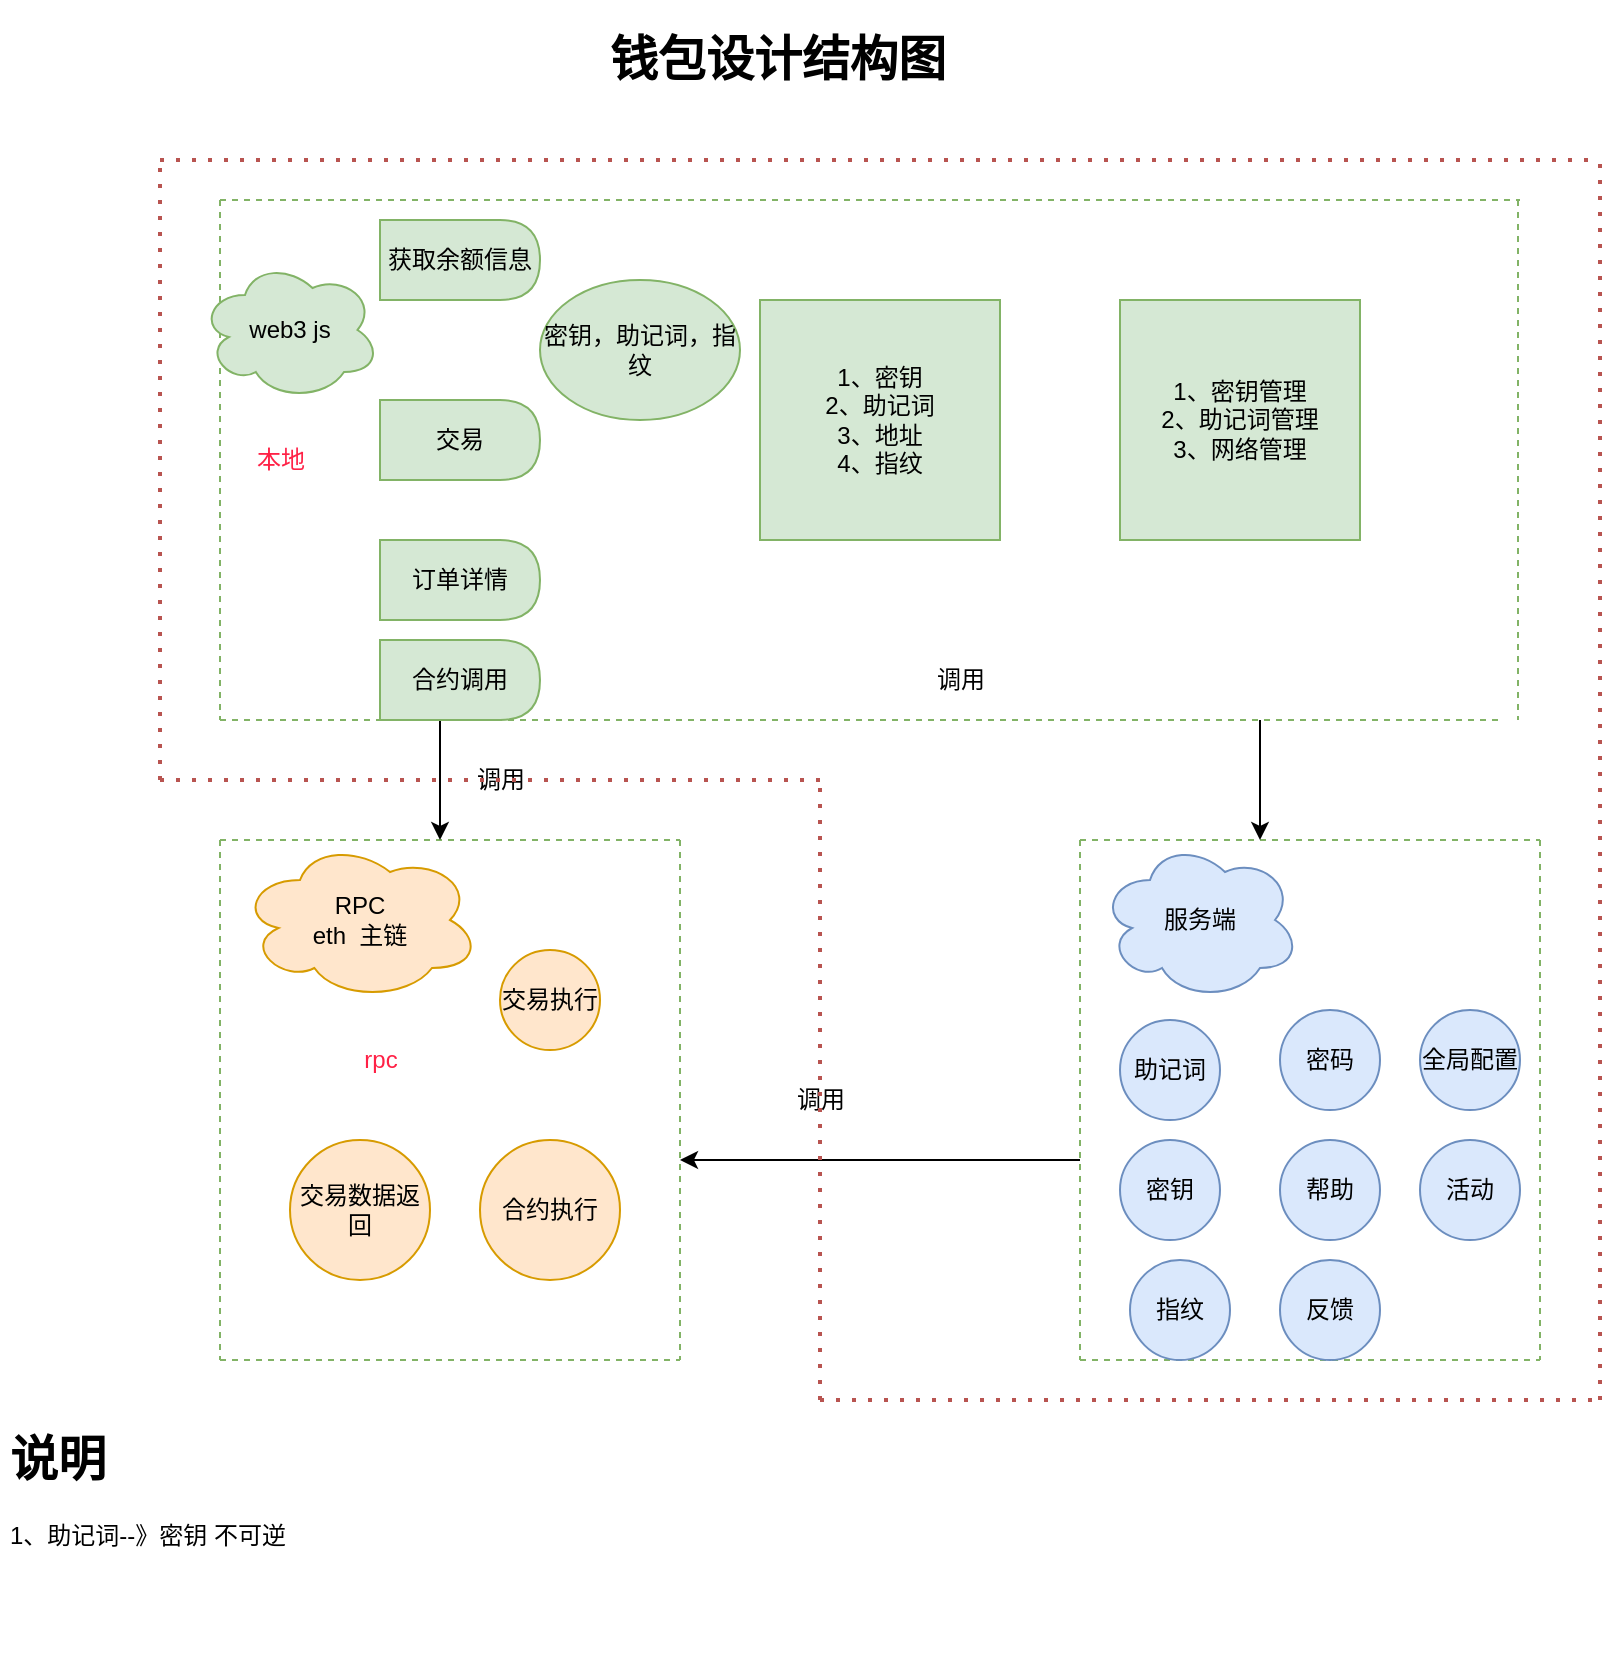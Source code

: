 <mxfile version="14.5.3" type="github"><diagram id="S6XdK9LqtdeZOv1373ZI" name="Page-1"><mxGraphModel dx="1360" dy="802" grid="1" gridSize="10" guides="1" tooltips="1" connect="1" arrows="1" fold="1" page="1" pageScale="1" pageWidth="827" pageHeight="1169" math="0" shadow="0"><root><mxCell id="0"/><mxCell id="1" parent="0"/><mxCell id="qMFK77THprLJ0PB8jOGL-1" value="&lt;h1&gt;钱包设计结构图&lt;/h1&gt;" style="text;html=1;strokeColor=none;fillColor=none;spacing=5;spacingTop=-20;whiteSpace=wrap;overflow=hidden;rounded=0;" vertex="1" parent="1"><mxGeometry x="320" y="150" width="190" height="120" as="geometry"/></mxCell><mxCell id="qMFK77THprLJ0PB8jOGL-3" value="密钥，助记词，指纹" style="ellipse;whiteSpace=wrap;html=1;fillColor=#d5e8d4;strokeColor=#82b366;" vertex="1" parent="1"><mxGeometry x="290" y="280" width="100" height="70" as="geometry"/></mxCell><mxCell id="qMFK77THprLJ0PB8jOGL-7" value="获取余额信息" style="shape=delay;whiteSpace=wrap;html=1;fillColor=#d5e8d4;strokeColor=#82b366;" vertex="1" parent="1"><mxGeometry x="210" y="250" width="80" height="40" as="geometry"/></mxCell><mxCell id="qMFK77THprLJ0PB8jOGL-8" value="交易" style="shape=delay;whiteSpace=wrap;html=1;fillColor=#d5e8d4;strokeColor=#82b366;" vertex="1" parent="1"><mxGeometry x="210" y="340" width="80" height="40" as="geometry"/></mxCell><mxCell id="qMFK77THprLJ0PB8jOGL-9" value="1、密钥&lt;br&gt;2、助记词&lt;br&gt;3、地址&lt;br&gt;4、指纹" style="whiteSpace=wrap;html=1;aspect=fixed;fillColor=#d5e8d4;strokeColor=#82b366;" vertex="1" parent="1"><mxGeometry x="400" y="290" width="120" height="120" as="geometry"/></mxCell><mxCell id="qMFK77THprLJ0PB8jOGL-10" value="订单详情" style="shape=delay;whiteSpace=wrap;html=1;fillColor=#d5e8d4;strokeColor=#82b366;" vertex="1" parent="1"><mxGeometry x="210" y="410" width="80" height="40" as="geometry"/></mxCell><mxCell id="qMFK77THprLJ0PB8jOGL-11" value="1、密钥管理&lt;br&gt;2、助记词管理&lt;br&gt;3、网络管理" style="whiteSpace=wrap;html=1;aspect=fixed;fillColor=#d5e8d4;strokeColor=#82b366;" vertex="1" parent="1"><mxGeometry x="580" y="290" width="120" height="120" as="geometry"/></mxCell><mxCell id="qMFK77THprLJ0PB8jOGL-14" value="" style="endArrow=none;dashed=1;html=1;fillColor=#d5e8d4;strokeColor=#82b366;" edge="1" parent="1"><mxGeometry width="50" height="50" relative="1" as="geometry"><mxPoint x="130" y="500" as="sourcePoint"/><mxPoint x="770" y="500" as="targetPoint"/></mxGeometry></mxCell><mxCell id="qMFK77THprLJ0PB8jOGL-15" value="" style="endArrow=none;dashed=1;html=1;fillColor=#d5e8d4;strokeColor=#82b366;" edge="1" parent="1"><mxGeometry width="50" height="50" relative="1" as="geometry"><mxPoint x="130" y="240" as="sourcePoint"/><mxPoint x="130" y="500" as="targetPoint"/></mxGeometry></mxCell><mxCell id="qMFK77THprLJ0PB8jOGL-16" value="" style="endArrow=none;dashed=1;html=1;fillColor=#d5e8d4;strokeColor=#82b366;" edge="1" parent="1"><mxGeometry width="50" height="50" relative="1" as="geometry"><mxPoint x="130" y="240" as="sourcePoint"/><mxPoint x="780" y="240" as="targetPoint"/></mxGeometry></mxCell><mxCell id="qMFK77THprLJ0PB8jOGL-17" value="&lt;font color=&quot;#ff2146&quot;&gt;本地&lt;/font&gt;" style="text;html=1;align=center;verticalAlign=middle;resizable=0;points=[];autosize=1;" vertex="1" parent="1"><mxGeometry x="140" y="360" width="40" height="20" as="geometry"/></mxCell><mxCell id="qMFK77THprLJ0PB8jOGL-18" value="" style="endArrow=none;dashed=1;html=1;fillColor=#d5e8d4;strokeColor=#82b366;" edge="1" parent="1"><mxGeometry width="50" height="50" relative="1" as="geometry"><mxPoint x="130" y="560" as="sourcePoint"/><mxPoint x="360" y="560" as="targetPoint"/></mxGeometry></mxCell><mxCell id="qMFK77THprLJ0PB8jOGL-19" value="" style="endArrow=none;dashed=1;html=1;fillColor=#d5e8d4;strokeColor=#82b366;" edge="1" parent="1"><mxGeometry width="50" height="50" relative="1" as="geometry"><mxPoint x="130" y="820" as="sourcePoint"/><mxPoint x="360" y="820" as="targetPoint"/></mxGeometry></mxCell><mxCell id="qMFK77THprLJ0PB8jOGL-20" value="" style="endArrow=none;dashed=1;html=1;fillColor=#d5e8d4;strokeColor=#82b366;" edge="1" parent="1"><mxGeometry width="50" height="50" relative="1" as="geometry"><mxPoint x="360" y="560" as="sourcePoint"/><mxPoint x="360" y="820" as="targetPoint"/></mxGeometry></mxCell><mxCell id="qMFK77THprLJ0PB8jOGL-21" value="" style="endArrow=none;dashed=1;html=1;fillColor=#d5e8d4;strokeColor=#82b366;" edge="1" parent="1"><mxGeometry width="50" height="50" relative="1" as="geometry"><mxPoint x="130" y="560" as="sourcePoint"/><mxPoint x="130" y="820" as="targetPoint"/></mxGeometry></mxCell><mxCell id="qMFK77THprLJ0PB8jOGL-22" value="web3 js" style="ellipse;shape=cloud;whiteSpace=wrap;html=1;fillColor=#d5e8d4;strokeColor=#82b366;" vertex="1" parent="1"><mxGeometry x="120" y="270" width="90" height="70" as="geometry"/></mxCell><mxCell id="qMFK77THprLJ0PB8jOGL-23" value="RPC&lt;br&gt;eth&amp;nbsp; 主链" style="ellipse;shape=cloud;whiteSpace=wrap;html=1;fillColor=#ffe6cc;strokeColor=#d79b00;" vertex="1" parent="1"><mxGeometry x="140" y="560" width="120" height="80" as="geometry"/></mxCell><mxCell id="qMFK77THprLJ0PB8jOGL-24" value="" style="endArrow=classic;html=1;" edge="1" parent="1"><mxGeometry width="50" height="50" relative="1" as="geometry"><mxPoint x="240" y="500" as="sourcePoint"/><mxPoint x="240" y="560" as="targetPoint"/></mxGeometry></mxCell><mxCell id="qMFK77THprLJ0PB8jOGL-25" value="调用" style="text;html=1;align=center;verticalAlign=middle;resizable=0;points=[];autosize=1;" vertex="1" parent="1"><mxGeometry x="250" y="520" width="40" height="20" as="geometry"/></mxCell><mxCell id="qMFK77THprLJ0PB8jOGL-26" value="交易执行" style="ellipse;whiteSpace=wrap;html=1;aspect=fixed;fillColor=#ffe6cc;strokeColor=#d79b00;" vertex="1" parent="1"><mxGeometry x="270" y="615" width="50" height="50" as="geometry"/></mxCell><mxCell id="qMFK77THprLJ0PB8jOGL-27" value="交易数据返回" style="ellipse;whiteSpace=wrap;html=1;aspect=fixed;fillColor=#ffe6cc;strokeColor=#d79b00;" vertex="1" parent="1"><mxGeometry x="165" y="710" width="70" height="70" as="geometry"/></mxCell><mxCell id="qMFK77THprLJ0PB8jOGL-28" value="合约执行" style="ellipse;whiteSpace=wrap;html=1;aspect=fixed;fillColor=#ffe6cc;strokeColor=#d79b00;" vertex="1" parent="1"><mxGeometry x="260" y="710" width="70" height="70" as="geometry"/></mxCell><mxCell id="qMFK77THprLJ0PB8jOGL-29" value="合约调用" style="shape=delay;whiteSpace=wrap;html=1;fillColor=#d5e8d4;strokeColor=#82b366;" vertex="1" parent="1"><mxGeometry x="210" y="460" width="80" height="40" as="geometry"/></mxCell><mxCell id="qMFK77THprLJ0PB8jOGL-30" value="&lt;font color=&quot;#ff2146&quot;&gt;rpc&lt;/font&gt;" style="text;html=1;align=center;verticalAlign=middle;resizable=0;points=[];autosize=1;" vertex="1" parent="1"><mxGeometry x="195" y="660" width="30" height="20" as="geometry"/></mxCell><mxCell id="qMFK77THprLJ0PB8jOGL-31" value="" style="endArrow=none;dashed=1;html=1;fillColor=#d5e8d4;strokeColor=#82b366;" edge="1" parent="1"><mxGeometry width="50" height="50" relative="1" as="geometry"><mxPoint x="560" y="560" as="sourcePoint"/><mxPoint x="560" y="820" as="targetPoint"/></mxGeometry></mxCell><mxCell id="qMFK77THprLJ0PB8jOGL-32" value="" style="endArrow=none;dashed=1;html=1;fillColor=#d5e8d4;strokeColor=#82b366;" edge="1" parent="1"><mxGeometry width="50" height="50" relative="1" as="geometry"><mxPoint x="790" y="560" as="sourcePoint"/><mxPoint x="790" y="820" as="targetPoint"/></mxGeometry></mxCell><mxCell id="qMFK77THprLJ0PB8jOGL-33" value="" style="endArrow=none;dashed=1;html=1;fillColor=#d5e8d4;strokeColor=#82b366;" edge="1" parent="1"><mxGeometry width="50" height="50" relative="1" as="geometry"><mxPoint x="560" y="820" as="sourcePoint"/><mxPoint x="790" y="820" as="targetPoint"/></mxGeometry></mxCell><mxCell id="qMFK77THprLJ0PB8jOGL-34" value="" style="endArrow=none;dashed=1;html=1;fillColor=#d5e8d4;strokeColor=#82b366;" edge="1" parent="1"><mxGeometry width="50" height="50" relative="1" as="geometry"><mxPoint x="560" y="560" as="sourcePoint"/><mxPoint x="790" y="560" as="targetPoint"/></mxGeometry></mxCell><mxCell id="qMFK77THprLJ0PB8jOGL-35" value="服务端" style="ellipse;shape=cloud;whiteSpace=wrap;html=1;fillColor=#dae8fc;strokeColor=#6c8ebf;" vertex="1" parent="1"><mxGeometry x="570" y="560" width="100" height="80" as="geometry"/></mxCell><mxCell id="qMFK77THprLJ0PB8jOGL-39" value="调用" style="text;html=1;align=center;verticalAlign=middle;resizable=0;points=[];autosize=1;" vertex="1" parent="1"><mxGeometry x="480" y="470" width="40" height="20" as="geometry"/></mxCell><mxCell id="qMFK77THprLJ0PB8jOGL-40" value="密钥" style="ellipse;whiteSpace=wrap;html=1;aspect=fixed;fillColor=#dae8fc;strokeColor=#6c8ebf;" vertex="1" parent="1"><mxGeometry x="580" y="710" width="50" height="50" as="geometry"/></mxCell><mxCell id="qMFK77THprLJ0PB8jOGL-41" value="指纹" style="ellipse;whiteSpace=wrap;html=1;aspect=fixed;fillColor=#dae8fc;strokeColor=#6c8ebf;" vertex="1" parent="1"><mxGeometry x="585" y="770" width="50" height="50" as="geometry"/></mxCell><mxCell id="qMFK77THprLJ0PB8jOGL-42" value="助记词" style="ellipse;whiteSpace=wrap;html=1;aspect=fixed;fillColor=#dae8fc;strokeColor=#6c8ebf;" vertex="1" parent="1"><mxGeometry x="580" y="650" width="50" height="50" as="geometry"/></mxCell><mxCell id="qMFK77THprLJ0PB8jOGL-43" value="" style="endArrow=classic;html=1;" edge="1" parent="1"><mxGeometry width="50" height="50" relative="1" as="geometry"><mxPoint x="560" y="720" as="sourcePoint"/><mxPoint x="360" y="720" as="targetPoint"/></mxGeometry></mxCell><mxCell id="qMFK77THprLJ0PB8jOGL-44" value="调用" style="text;html=1;align=center;verticalAlign=middle;resizable=0;points=[];autosize=1;" vertex="1" parent="1"><mxGeometry x="410" y="680" width="40" height="20" as="geometry"/></mxCell><mxCell id="qMFK77THprLJ0PB8jOGL-45" value="" style="endArrow=classic;html=1;" edge="1" parent="1"><mxGeometry width="50" height="50" relative="1" as="geometry"><mxPoint x="650" y="500" as="sourcePoint"/><mxPoint x="650" y="560" as="targetPoint"/></mxGeometry></mxCell><mxCell id="qMFK77THprLJ0PB8jOGL-47" value="密码" style="ellipse;whiteSpace=wrap;html=1;aspect=fixed;fillColor=#dae8fc;strokeColor=#6c8ebf;" vertex="1" parent="1"><mxGeometry x="660" y="645" width="50" height="50" as="geometry"/></mxCell><mxCell id="qMFK77THprLJ0PB8jOGL-48" value="帮助" style="ellipse;whiteSpace=wrap;html=1;aspect=fixed;fillColor=#dae8fc;strokeColor=#6c8ebf;" vertex="1" parent="1"><mxGeometry x="660" y="710" width="50" height="50" as="geometry"/></mxCell><mxCell id="qMFK77THprLJ0PB8jOGL-49" value="反馈" style="ellipse;whiteSpace=wrap;html=1;aspect=fixed;fillColor=#dae8fc;strokeColor=#6c8ebf;" vertex="1" parent="1"><mxGeometry x="660" y="770" width="50" height="50" as="geometry"/></mxCell><mxCell id="qMFK77THprLJ0PB8jOGL-50" value="全局配置" style="ellipse;whiteSpace=wrap;html=1;aspect=fixed;fillColor=#dae8fc;strokeColor=#6c8ebf;" vertex="1" parent="1"><mxGeometry x="730" y="645" width="50" height="50" as="geometry"/></mxCell><mxCell id="qMFK77THprLJ0PB8jOGL-51" value="活动" style="ellipse;whiteSpace=wrap;html=1;aspect=fixed;fillColor=#dae8fc;strokeColor=#6c8ebf;" vertex="1" parent="1"><mxGeometry x="730" y="710" width="50" height="50" as="geometry"/></mxCell><mxCell id="qMFK77THprLJ0PB8jOGL-52" value="" style="endArrow=none;dashed=1;html=1;dashPattern=1 3;strokeWidth=2;fillColor=#f8cecc;strokeColor=#b85450;" edge="1" parent="1"><mxGeometry width="50" height="50" relative="1" as="geometry"><mxPoint x="100" y="220" as="sourcePoint"/><mxPoint x="820" y="220" as="targetPoint"/></mxGeometry></mxCell><mxCell id="qMFK77THprLJ0PB8jOGL-53" value="" style="endArrow=none;dashed=1;html=1;dashPattern=1 3;strokeWidth=2;fillColor=#f8cecc;strokeColor=#b85450;" edge="1" parent="1"><mxGeometry width="50" height="50" relative="1" as="geometry"><mxPoint x="820" y="840" as="sourcePoint"/><mxPoint x="820" y="220" as="targetPoint"/></mxGeometry></mxCell><mxCell id="qMFK77THprLJ0PB8jOGL-54" value="" style="endArrow=none;dashed=1;html=1;dashPattern=1 3;strokeWidth=2;fillColor=#f8cecc;strokeColor=#b85450;" edge="1" parent="1"><mxGeometry width="50" height="50" relative="1" as="geometry"><mxPoint x="430" y="840" as="sourcePoint"/><mxPoint x="820" y="840" as="targetPoint"/></mxGeometry></mxCell><mxCell id="qMFK77THprLJ0PB8jOGL-55" value="" style="endArrow=none;dashed=1;html=1;dashPattern=1 3;strokeWidth=2;fillColor=#f8cecc;strokeColor=#b85450;" edge="1" parent="1"><mxGeometry width="50" height="50" relative="1" as="geometry"><mxPoint x="430" y="840" as="sourcePoint"/><mxPoint x="430" y="530" as="targetPoint"/></mxGeometry></mxCell><mxCell id="qMFK77THprLJ0PB8jOGL-56" value="" style="endArrow=none;dashed=1;html=1;dashPattern=1 3;strokeWidth=2;fillColor=#f8cecc;strokeColor=#b85450;" edge="1" parent="1"><mxGeometry width="50" height="50" relative="1" as="geometry"><mxPoint x="100" y="530" as="sourcePoint"/><mxPoint x="430" y="530" as="targetPoint"/></mxGeometry></mxCell><mxCell id="qMFK77THprLJ0PB8jOGL-57" value="" style="endArrow=none;dashed=1;html=1;dashPattern=1 3;strokeWidth=2;fillColor=#f8cecc;strokeColor=#b85450;" edge="1" parent="1"><mxGeometry width="50" height="50" relative="1" as="geometry"><mxPoint x="100" y="530" as="sourcePoint"/><mxPoint x="100" y="220" as="targetPoint"/></mxGeometry></mxCell><mxCell id="qMFK77THprLJ0PB8jOGL-59" value="" style="endArrow=none;dashed=1;html=1;fillColor=#d5e8d4;strokeColor=#82b366;" edge="1" parent="1"><mxGeometry width="50" height="50" relative="1" as="geometry"><mxPoint x="779" y="240" as="sourcePoint"/><mxPoint x="779" y="500" as="targetPoint"/><Array as="points"><mxPoint x="779" y="370"/></Array></mxGeometry></mxCell><mxCell id="qMFK77THprLJ0PB8jOGL-60" value="&lt;h1&gt;说明&lt;/h1&gt;&lt;p&gt;1、助记词--》密钥 不可逆&lt;/p&gt;&lt;p&gt;&lt;br&gt;&lt;/p&gt;" style="text;html=1;strokeColor=none;fillColor=none;spacing=5;spacingTop=-20;whiteSpace=wrap;overflow=hidden;rounded=0;" vertex="1" parent="1"><mxGeometry x="20" y="850" width="190" height="120" as="geometry"/></mxCell></root></mxGraphModel></diagram></mxfile>